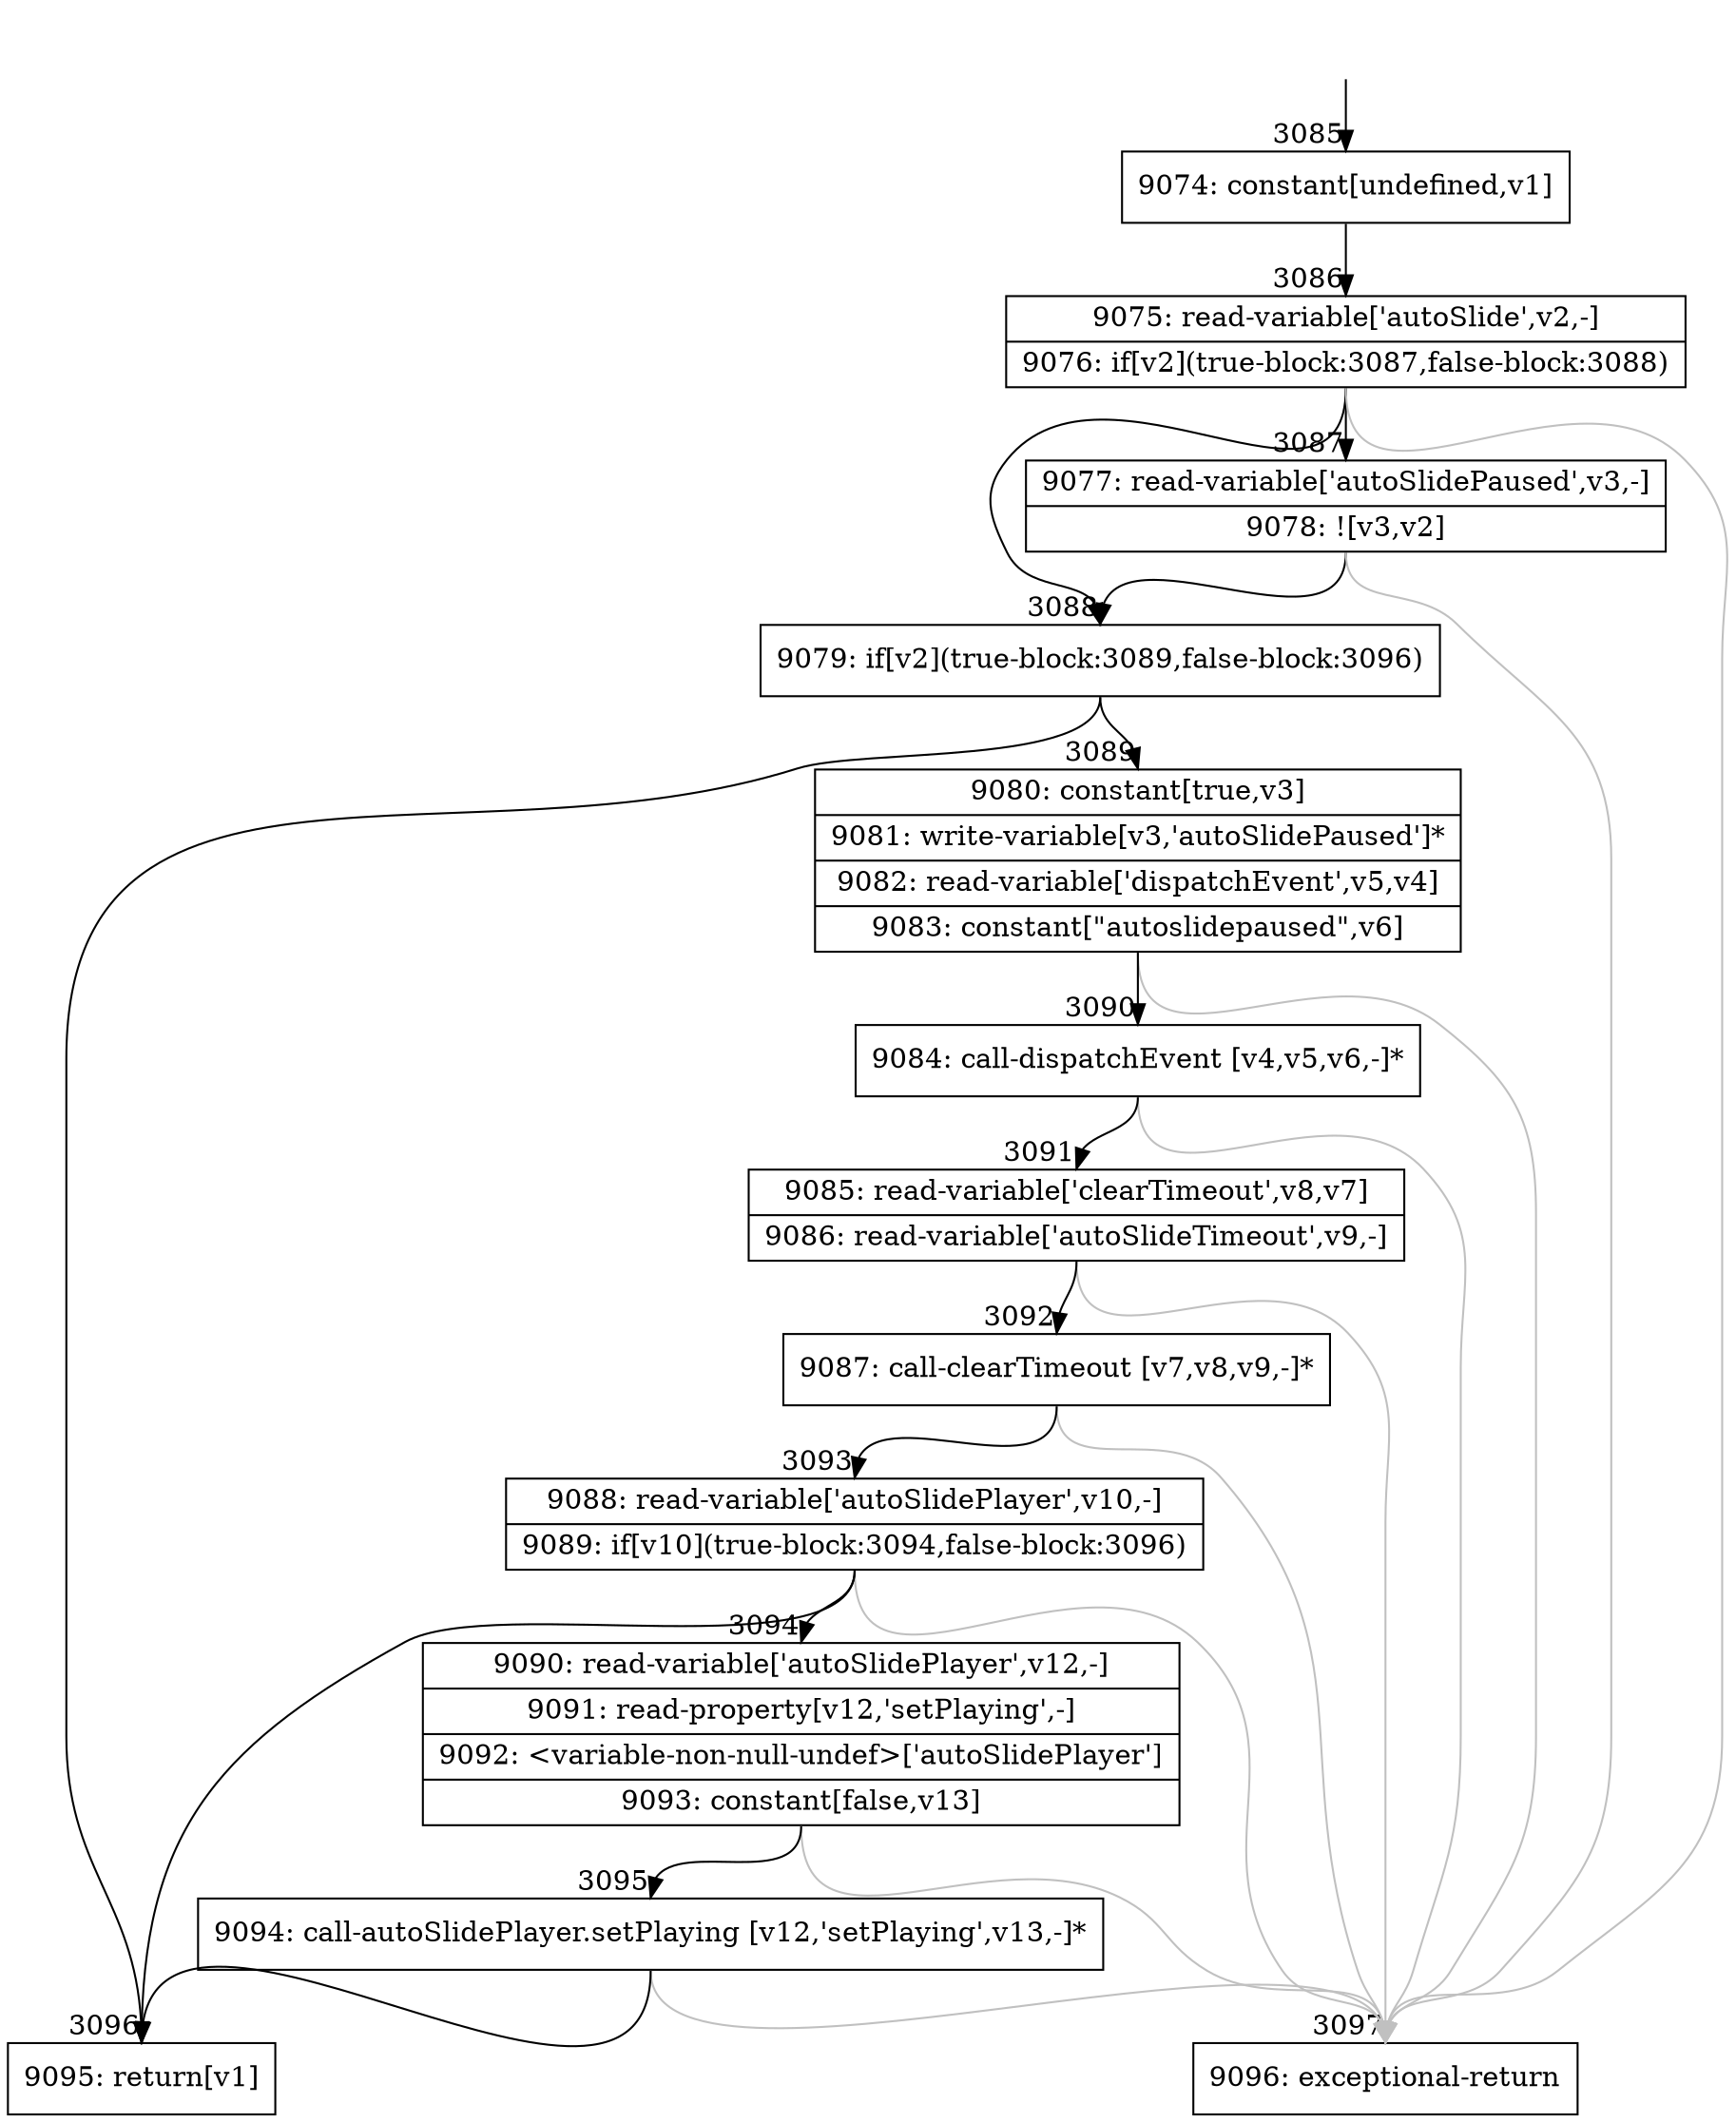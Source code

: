 digraph {
rankdir="TD"
BB_entry185[shape=none,label=""];
BB_entry185 -> BB3085 [tailport=s, headport=n, headlabel="    3085"]
BB3085 [shape=record label="{9074: constant[undefined,v1]}" ] 
BB3085 -> BB3086 [tailport=s, headport=n, headlabel="      3086"]
BB3086 [shape=record label="{9075: read-variable['autoSlide',v2,-]|9076: if[v2](true-block:3087,false-block:3088)}" ] 
BB3086 -> BB3088 [tailport=s, headport=n, headlabel="      3088"]
BB3086 -> BB3087 [tailport=s, headport=n, headlabel="      3087"]
BB3086 -> BB3097 [tailport=s, headport=n, color=gray, headlabel="      3097"]
BB3087 [shape=record label="{9077: read-variable['autoSlidePaused',v3,-]|9078: ![v3,v2]}" ] 
BB3087 -> BB3088 [tailport=s, headport=n]
BB3087 -> BB3097 [tailport=s, headport=n, color=gray]
BB3088 [shape=record label="{9079: if[v2](true-block:3089,false-block:3096)}" ] 
BB3088 -> BB3089 [tailport=s, headport=n, headlabel="      3089"]
BB3088 -> BB3096 [tailport=s, headport=n, headlabel="      3096"]
BB3089 [shape=record label="{9080: constant[true,v3]|9081: write-variable[v3,'autoSlidePaused']*|9082: read-variable['dispatchEvent',v5,v4]|9083: constant[\"autoslidepaused\",v6]}" ] 
BB3089 -> BB3090 [tailport=s, headport=n, headlabel="      3090"]
BB3089 -> BB3097 [tailport=s, headport=n, color=gray]
BB3090 [shape=record label="{9084: call-dispatchEvent [v4,v5,v6,-]*}" ] 
BB3090 -> BB3091 [tailport=s, headport=n, headlabel="      3091"]
BB3090 -> BB3097 [tailport=s, headport=n, color=gray]
BB3091 [shape=record label="{9085: read-variable['clearTimeout',v8,v7]|9086: read-variable['autoSlideTimeout',v9,-]}" ] 
BB3091 -> BB3092 [tailport=s, headport=n, headlabel="      3092"]
BB3091 -> BB3097 [tailport=s, headport=n, color=gray]
BB3092 [shape=record label="{9087: call-clearTimeout [v7,v8,v9,-]*}" ] 
BB3092 -> BB3093 [tailport=s, headport=n, headlabel="      3093"]
BB3092 -> BB3097 [tailport=s, headport=n, color=gray]
BB3093 [shape=record label="{9088: read-variable['autoSlidePlayer',v10,-]|9089: if[v10](true-block:3094,false-block:3096)}" ] 
BB3093 -> BB3094 [tailport=s, headport=n, headlabel="      3094"]
BB3093 -> BB3096 [tailport=s, headport=n]
BB3093 -> BB3097 [tailport=s, headport=n, color=gray]
BB3094 [shape=record label="{9090: read-variable['autoSlidePlayer',v12,-]|9091: read-property[v12,'setPlaying',-]|9092: \<variable-non-null-undef\>['autoSlidePlayer']|9093: constant[false,v13]}" ] 
BB3094 -> BB3095 [tailport=s, headport=n, headlabel="      3095"]
BB3094 -> BB3097 [tailport=s, headport=n, color=gray]
BB3095 [shape=record label="{9094: call-autoSlidePlayer.setPlaying [v12,'setPlaying',v13,-]*}" ] 
BB3095 -> BB3096 [tailport=s, headport=n]
BB3095 -> BB3097 [tailport=s, headport=n, color=gray]
BB3096 [shape=record label="{9095: return[v1]}" ] 
BB3097 [shape=record label="{9096: exceptional-return}" ] 
//#$~ 3586
}
